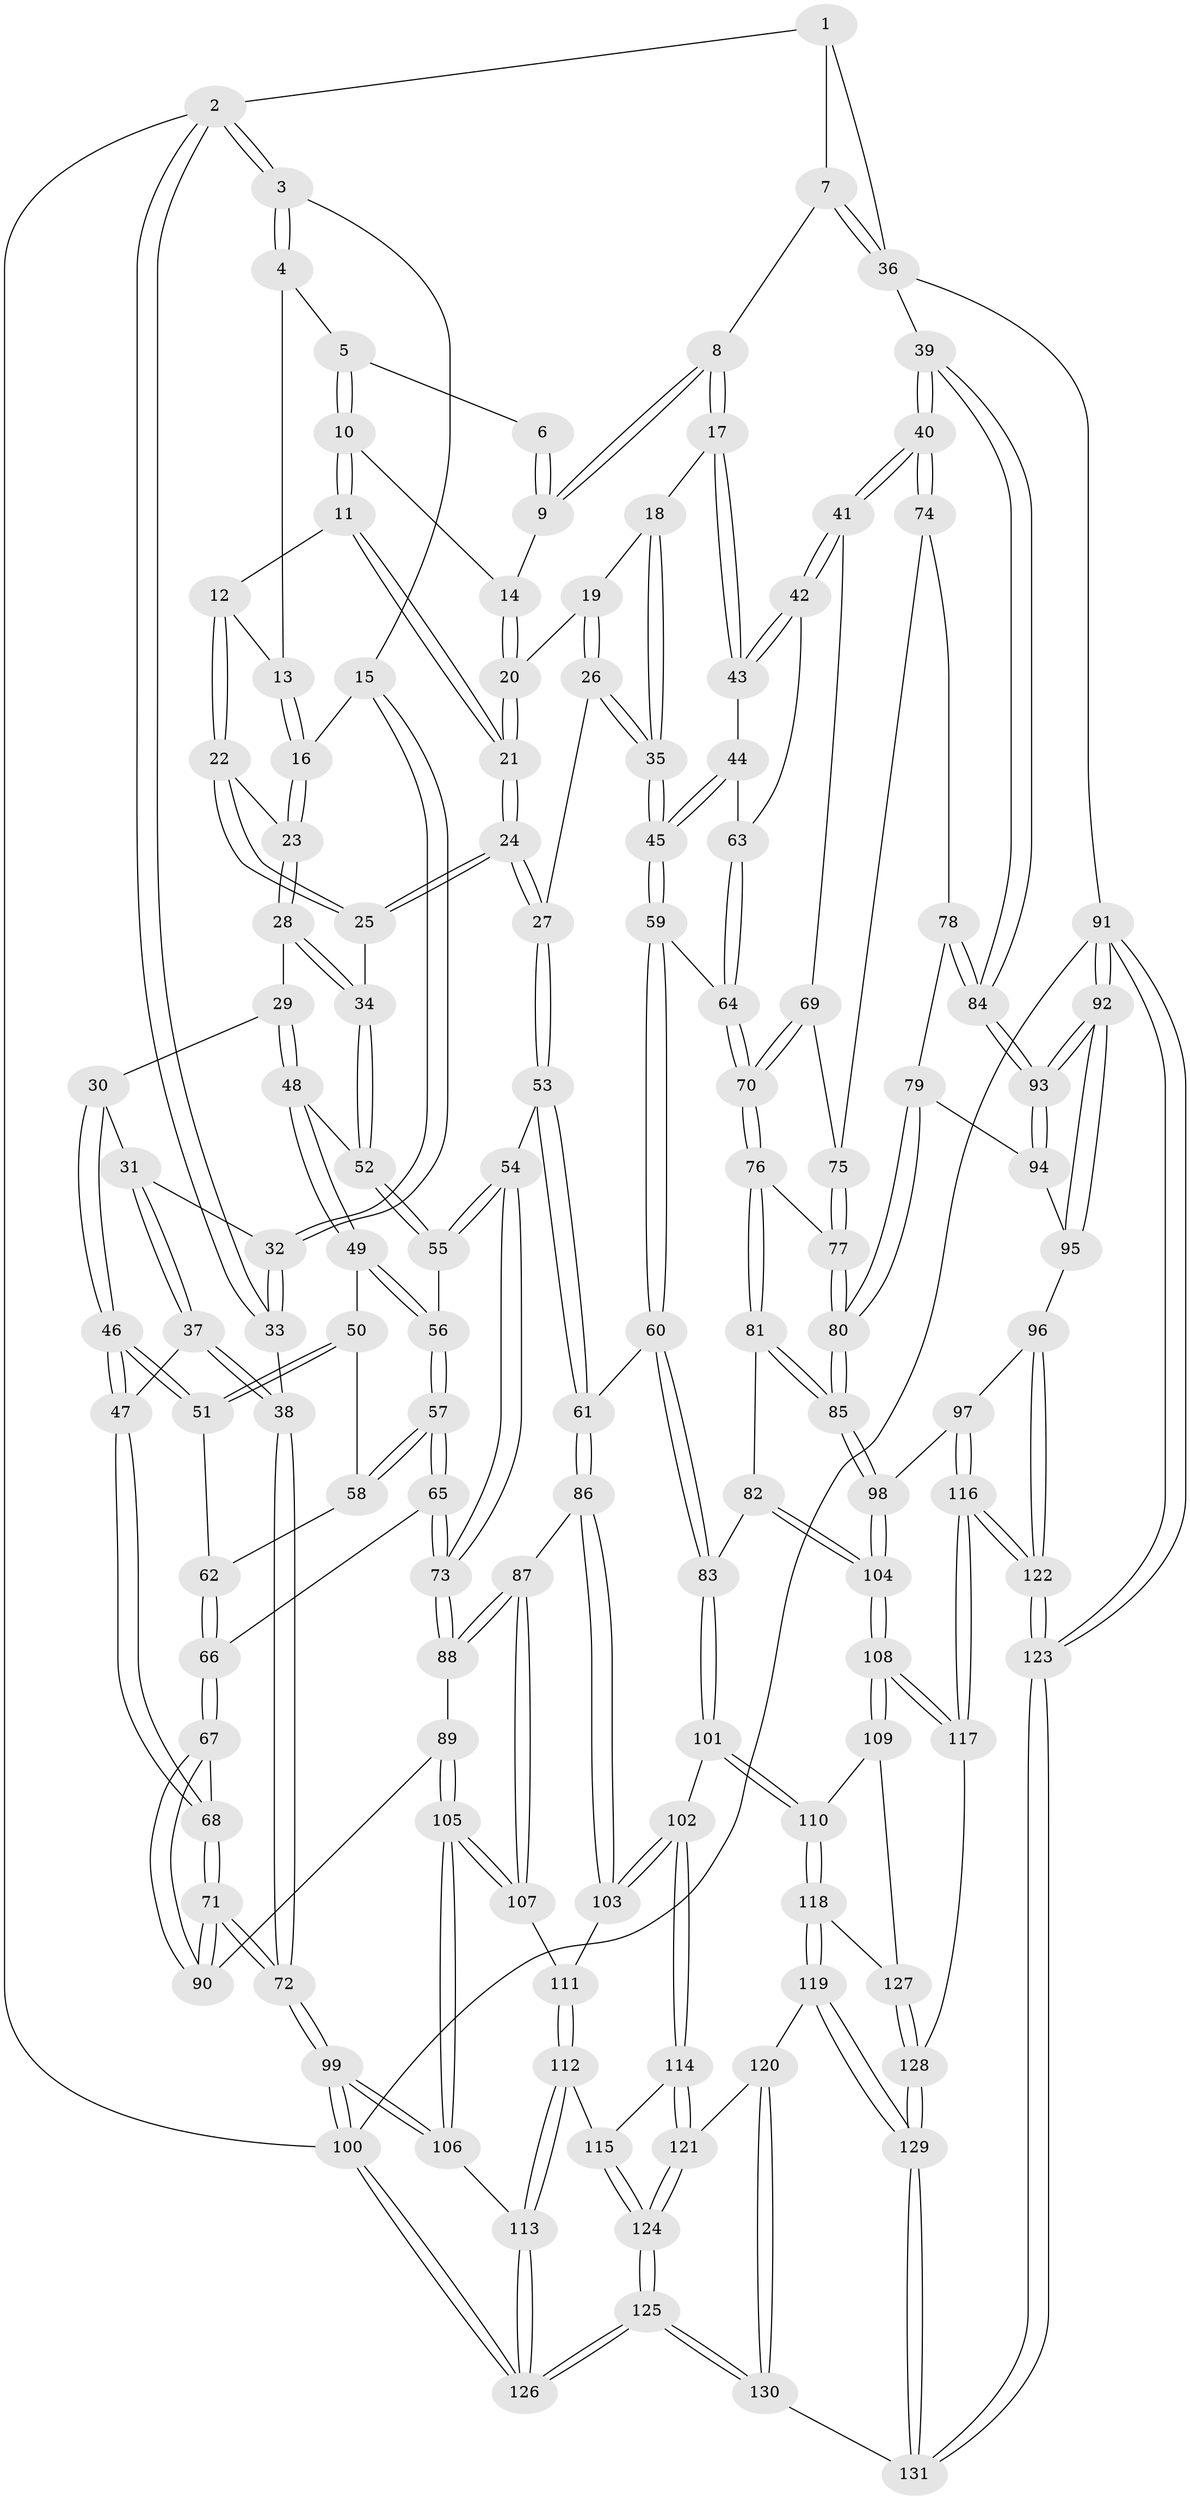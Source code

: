 // coarse degree distribution, {4: 0.5384615384615384, 3: 0.34615384615384615, 5: 0.07692307692307693, 6: 0.038461538461538464}
// Generated by graph-tools (version 1.1) at 2025/38/03/04/25 23:38:33]
// undirected, 131 vertices, 324 edges
graph export_dot {
  node [color=gray90,style=filled];
  1 [pos="+0.8714453152778886+0"];
  2 [pos="+0+0"];
  3 [pos="+0+0"];
  4 [pos="+0.2956823172586742+0"];
  5 [pos="+0.5296574613769924+0"];
  6 [pos="+0.6575731716973628+0"];
  7 [pos="+0.9525313429730002+0.18107523299524164"];
  8 [pos="+0.8307347775272074+0.19568657471221249"];
  9 [pos="+0.7275356229210137+0.05133450605825878"];
  10 [pos="+0.490709744686749+0.11577317858558078"];
  11 [pos="+0.48862471182311035+0.11867470071840919"];
  12 [pos="+0.4528748841517994+0.15328284043013515"];
  13 [pos="+0.29241166069404373+0.1224159663170265"];
  14 [pos="+0.6066134047331422+0.16614468260340073"];
  15 [pos="+0.19503834120952054+0.1655227169343999"];
  16 [pos="+0.25620346460234267+0.16640643163062804"];
  17 [pos="+0.8229315765280389+0.20567392292909076"];
  18 [pos="+0.7208123267571841+0.24737761300987315"];
  19 [pos="+0.6395365474532612+0.21191761127686257"];
  20 [pos="+0.6188358632374468+0.1987280791293073"];
  21 [pos="+0.5665075653892679+0.2511588952175011"];
  22 [pos="+0.4391744614702039+0.23683180794723205"];
  23 [pos="+0.2895411181918765+0.2549973539861607"];
  24 [pos="+0.5332771808739268+0.3563338971281702"];
  25 [pos="+0.47988661189474424+0.3362950696261848"];
  26 [pos="+0.5659506980958837+0.36663219654375145"];
  27 [pos="+0.5365362760590218+0.35908353142892685"];
  28 [pos="+0.27998758822157277+0.30056003080630916"];
  29 [pos="+0.260930695476331+0.3282972575289819"];
  30 [pos="+0.2296940443251423+0.3293117304473323"];
  31 [pos="+0.10271920702410409+0.2640810727286136"];
  32 [pos="+0.10102404504227555+0.24738013340611628"];
  33 [pos="+0+0"];
  34 [pos="+0.4450109076582581+0.3531663517543649"];
  35 [pos="+0.6193124008212388+0.3840402592308464"];
  36 [pos="+1+0.2718399855367009"];
  37 [pos="+0.029305926525984266+0.4215352353904255"];
  38 [pos="+0+0.46183703554356415"];
  39 [pos="+1+0.39151663625199157"];
  40 [pos="+1+0.3966702923522712"];
  41 [pos="+0.9192476363307927+0.4670411986974574"];
  42 [pos="+0.8872208026772354+0.4474223777001556"];
  43 [pos="+0.8172921663573772+0.33114930593774017"];
  44 [pos="+0.6987350125905186+0.43643112414649693"];
  45 [pos="+0.6694044112796252+0.44798857427434446"];
  46 [pos="+0.1092103173545746+0.4430648330003492"];
  47 [pos="+0.07297024114637098+0.44207940714137617"];
  48 [pos="+0.2803963362969614+0.39053863442848513"];
  49 [pos="+0.27460120745151106+0.41360461885772937"];
  50 [pos="+0.2576278334606074+0.4298498358736756"];
  51 [pos="+0.11846765776883214+0.4468517963544258"];
  52 [pos="+0.3979998623001151+0.4026615468595514"];
  53 [pos="+0.4585069744745767+0.5816716934828216"];
  54 [pos="+0.45628244412331803+0.5812640738780555"];
  55 [pos="+0.3842276577227431+0.5027715060540112"];
  56 [pos="+0.34316732964375385+0.4984199911681063"];
  57 [pos="+0.2698489822457571+0.5405788533794177"];
  58 [pos="+0.2451079236729201+0.49371353673983875"];
  59 [pos="+0.6725547011964825+0.5411946297285131"];
  60 [pos="+0.5234981292227058+0.6271219998932138"];
  61 [pos="+0.5217394885606825+0.6269302911444924"];
  62 [pos="+0.16988925544085307+0.4932379021548381"];
  63 [pos="+0.8546491814254682+0.450427637651811"];
  64 [pos="+0.6981891719785345+0.558680208432151"];
  65 [pos="+0.2441747104654397+0.6118776824998944"];
  66 [pos="+0.2122803975383216+0.6171100873159796"];
  67 [pos="+0.193315378409564+0.6277856582895854"];
  68 [pos="+0.10426905750889218+0.5628076325264904"];
  69 [pos="+0.8990042409818436+0.5044326368608549"];
  70 [pos="+0.7227311439886511+0.5795222001647062"];
  71 [pos="+0+0.6830067574425509"];
  72 [pos="+0+0.7475154225913325"];
  73 [pos="+0.3189087031156451+0.6519362204239247"];
  74 [pos="+0.9230828381693472+0.6095209299003888"];
  75 [pos="+0.8960540421858924+0.5611037321052578"];
  76 [pos="+0.7281441780363601+0.5893730859713219"];
  77 [pos="+0.8321660692836527+0.6259385777604092"];
  78 [pos="+0.9355448029273268+0.6381211989454783"];
  79 [pos="+0.930861504322179+0.6651818353093044"];
  80 [pos="+0.8709130539731134+0.6906235759409295"];
  81 [pos="+0.7312388123021457+0.6806187882592362"];
  82 [pos="+0.7009017868272828+0.7194675730091863"];
  83 [pos="+0.600781549460345+0.7378639624561496"];
  84 [pos="+1+0.4556632387338414"];
  85 [pos="+0.8434507055661822+0.7460848614195569"];
  86 [pos="+0.46797973470650595+0.7202845528399686"];
  87 [pos="+0.330472891903151+0.7517234610940978"];
  88 [pos="+0.3247929911668668+0.737867798418777"];
  89 [pos="+0.17921415234551516+0.7353918243160528"];
  90 [pos="+0.1720106634926995+0.660598541034488"];
  91 [pos="+1+1"];
  92 [pos="+1+0.8417223252048591"];
  93 [pos="+1+0.6823582057864124"];
  94 [pos="+0.9486395160590351+0.6772156413383544"];
  95 [pos="+0.9824092195726603+0.8200686984148959"];
  96 [pos="+0.9391068818089496+0.8304967165704175"];
  97 [pos="+0.8523976092518951+0.7801877413583329"];
  98 [pos="+0.846608962449787+0.7743519915511742"];
  99 [pos="+0+0.8435987825387802"];
  100 [pos="+0+1"];
  101 [pos="+0.5967758499322878+0.8106751829316483"];
  102 [pos="+0.4768848902846503+0.828977005840778"];
  103 [pos="+0.46758514088094105+0.7951946005505897"];
  104 [pos="+0.737191990600126+0.8212992222247435"];
  105 [pos="+0.15630369324318272+0.8139097007271862"];
  106 [pos="+0.15393465473092832+0.8182311811736412"];
  107 [pos="+0.33021709828905443+0.759178507668011"];
  108 [pos="+0.6957459721847464+0.8868873986479155"];
  109 [pos="+0.6474670837611115+0.8691227980726665"];
  110 [pos="+0.6225077986012915+0.8488936340921677"];
  111 [pos="+0.3324395079485592+0.7688058041313978"];
  112 [pos="+0.3355653661771055+0.8623450144355468"];
  113 [pos="+0.23581017236127655+0.916923828080876"];
  114 [pos="+0.443154406648142+0.8877159529984945"];
  115 [pos="+0.35431995159677326+0.8702610690828325"];
  116 [pos="+0.7733588657581694+1"];
  117 [pos="+0.7398367805960666+0.9701787763552919"];
  118 [pos="+0.4961714385446648+0.9296904711381012"];
  119 [pos="+0.49538937810735084+0.9298250087111678"];
  120 [pos="+0.47204640961453753+0.9206486236806942"];
  121 [pos="+0.4521004035467385+0.9047103615004364"];
  122 [pos="+0.8209749159714882+1"];
  123 [pos="+0.8524707007353127+1"];
  124 [pos="+0.3661521835079294+1"];
  125 [pos="+0.27327143420540156+1"];
  126 [pos="+0.15906762695889+1"];
  127 [pos="+0.5786954677954977+0.9479201404524739"];
  128 [pos="+0.5833934434622311+0.9709111823166678"];
  129 [pos="+0.5590639714256833+1"];
  130 [pos="+0.4297058259116829+1"];
  131 [pos="+0.5836460306872971+1"];
  1 -- 2;
  1 -- 7;
  1 -- 36;
  2 -- 3;
  2 -- 3;
  2 -- 33;
  2 -- 33;
  2 -- 100;
  3 -- 4;
  3 -- 4;
  3 -- 15;
  4 -- 5;
  4 -- 13;
  5 -- 6;
  5 -- 10;
  5 -- 10;
  6 -- 9;
  6 -- 9;
  7 -- 8;
  7 -- 36;
  7 -- 36;
  8 -- 9;
  8 -- 9;
  8 -- 17;
  8 -- 17;
  9 -- 14;
  10 -- 11;
  10 -- 11;
  10 -- 14;
  11 -- 12;
  11 -- 21;
  11 -- 21;
  12 -- 13;
  12 -- 22;
  12 -- 22;
  13 -- 16;
  13 -- 16;
  14 -- 20;
  14 -- 20;
  15 -- 16;
  15 -- 32;
  15 -- 32;
  16 -- 23;
  16 -- 23;
  17 -- 18;
  17 -- 43;
  17 -- 43;
  18 -- 19;
  18 -- 35;
  18 -- 35;
  19 -- 20;
  19 -- 26;
  19 -- 26;
  20 -- 21;
  20 -- 21;
  21 -- 24;
  21 -- 24;
  22 -- 23;
  22 -- 25;
  22 -- 25;
  23 -- 28;
  23 -- 28;
  24 -- 25;
  24 -- 25;
  24 -- 27;
  24 -- 27;
  25 -- 34;
  26 -- 27;
  26 -- 35;
  26 -- 35;
  27 -- 53;
  27 -- 53;
  28 -- 29;
  28 -- 34;
  28 -- 34;
  29 -- 30;
  29 -- 48;
  29 -- 48;
  30 -- 31;
  30 -- 46;
  30 -- 46;
  31 -- 32;
  31 -- 37;
  31 -- 37;
  32 -- 33;
  32 -- 33;
  33 -- 38;
  34 -- 52;
  34 -- 52;
  35 -- 45;
  35 -- 45;
  36 -- 39;
  36 -- 91;
  37 -- 38;
  37 -- 38;
  37 -- 47;
  38 -- 72;
  38 -- 72;
  39 -- 40;
  39 -- 40;
  39 -- 84;
  39 -- 84;
  40 -- 41;
  40 -- 41;
  40 -- 74;
  40 -- 74;
  41 -- 42;
  41 -- 42;
  41 -- 69;
  42 -- 43;
  42 -- 43;
  42 -- 63;
  43 -- 44;
  44 -- 45;
  44 -- 45;
  44 -- 63;
  45 -- 59;
  45 -- 59;
  46 -- 47;
  46 -- 47;
  46 -- 51;
  46 -- 51;
  47 -- 68;
  47 -- 68;
  48 -- 49;
  48 -- 49;
  48 -- 52;
  49 -- 50;
  49 -- 56;
  49 -- 56;
  50 -- 51;
  50 -- 51;
  50 -- 58;
  51 -- 62;
  52 -- 55;
  52 -- 55;
  53 -- 54;
  53 -- 61;
  53 -- 61;
  54 -- 55;
  54 -- 55;
  54 -- 73;
  54 -- 73;
  55 -- 56;
  56 -- 57;
  56 -- 57;
  57 -- 58;
  57 -- 58;
  57 -- 65;
  57 -- 65;
  58 -- 62;
  59 -- 60;
  59 -- 60;
  59 -- 64;
  60 -- 61;
  60 -- 83;
  60 -- 83;
  61 -- 86;
  61 -- 86;
  62 -- 66;
  62 -- 66;
  63 -- 64;
  63 -- 64;
  64 -- 70;
  64 -- 70;
  65 -- 66;
  65 -- 73;
  65 -- 73;
  66 -- 67;
  66 -- 67;
  67 -- 68;
  67 -- 90;
  67 -- 90;
  68 -- 71;
  68 -- 71;
  69 -- 70;
  69 -- 70;
  69 -- 75;
  70 -- 76;
  70 -- 76;
  71 -- 72;
  71 -- 72;
  71 -- 90;
  71 -- 90;
  72 -- 99;
  72 -- 99;
  73 -- 88;
  73 -- 88;
  74 -- 75;
  74 -- 78;
  75 -- 77;
  75 -- 77;
  76 -- 77;
  76 -- 81;
  76 -- 81;
  77 -- 80;
  77 -- 80;
  78 -- 79;
  78 -- 84;
  78 -- 84;
  79 -- 80;
  79 -- 80;
  79 -- 94;
  80 -- 85;
  80 -- 85;
  81 -- 82;
  81 -- 85;
  81 -- 85;
  82 -- 83;
  82 -- 104;
  82 -- 104;
  83 -- 101;
  83 -- 101;
  84 -- 93;
  84 -- 93;
  85 -- 98;
  85 -- 98;
  86 -- 87;
  86 -- 103;
  86 -- 103;
  87 -- 88;
  87 -- 88;
  87 -- 107;
  87 -- 107;
  88 -- 89;
  89 -- 90;
  89 -- 105;
  89 -- 105;
  91 -- 92;
  91 -- 92;
  91 -- 123;
  91 -- 123;
  91 -- 100;
  92 -- 93;
  92 -- 93;
  92 -- 95;
  92 -- 95;
  93 -- 94;
  93 -- 94;
  94 -- 95;
  95 -- 96;
  96 -- 97;
  96 -- 122;
  96 -- 122;
  97 -- 98;
  97 -- 116;
  97 -- 116;
  98 -- 104;
  98 -- 104;
  99 -- 100;
  99 -- 100;
  99 -- 106;
  99 -- 106;
  100 -- 126;
  100 -- 126;
  101 -- 102;
  101 -- 110;
  101 -- 110;
  102 -- 103;
  102 -- 103;
  102 -- 114;
  102 -- 114;
  103 -- 111;
  104 -- 108;
  104 -- 108;
  105 -- 106;
  105 -- 106;
  105 -- 107;
  105 -- 107;
  106 -- 113;
  107 -- 111;
  108 -- 109;
  108 -- 109;
  108 -- 117;
  108 -- 117;
  109 -- 110;
  109 -- 127;
  110 -- 118;
  110 -- 118;
  111 -- 112;
  111 -- 112;
  112 -- 113;
  112 -- 113;
  112 -- 115;
  113 -- 126;
  113 -- 126;
  114 -- 115;
  114 -- 121;
  114 -- 121;
  115 -- 124;
  115 -- 124;
  116 -- 117;
  116 -- 117;
  116 -- 122;
  116 -- 122;
  117 -- 128;
  118 -- 119;
  118 -- 119;
  118 -- 127;
  119 -- 120;
  119 -- 129;
  119 -- 129;
  120 -- 121;
  120 -- 130;
  120 -- 130;
  121 -- 124;
  121 -- 124;
  122 -- 123;
  122 -- 123;
  123 -- 131;
  123 -- 131;
  124 -- 125;
  124 -- 125;
  125 -- 126;
  125 -- 126;
  125 -- 130;
  125 -- 130;
  127 -- 128;
  127 -- 128;
  128 -- 129;
  128 -- 129;
  129 -- 131;
  129 -- 131;
  130 -- 131;
}
